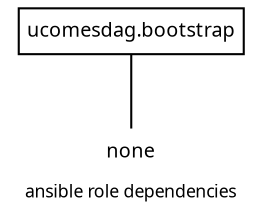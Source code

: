graph {

  node [margin="0.05,0.09" height=0 width=0 shape=box fontname="Sans serif" fontsize="9.5"];

  fontsize="8.5";
  fontname="Sans serif";

  label="ansible role dependencies";

  layout=dot;
  splines=compound;
  concentrate=true;
  center=treu;
  dpi=300;

  {
    "ucomesdag.bootstrap"
    "none" [shape=plaintext] 
  }
  "ucomesdag.bootstrap" -- "none"
}
